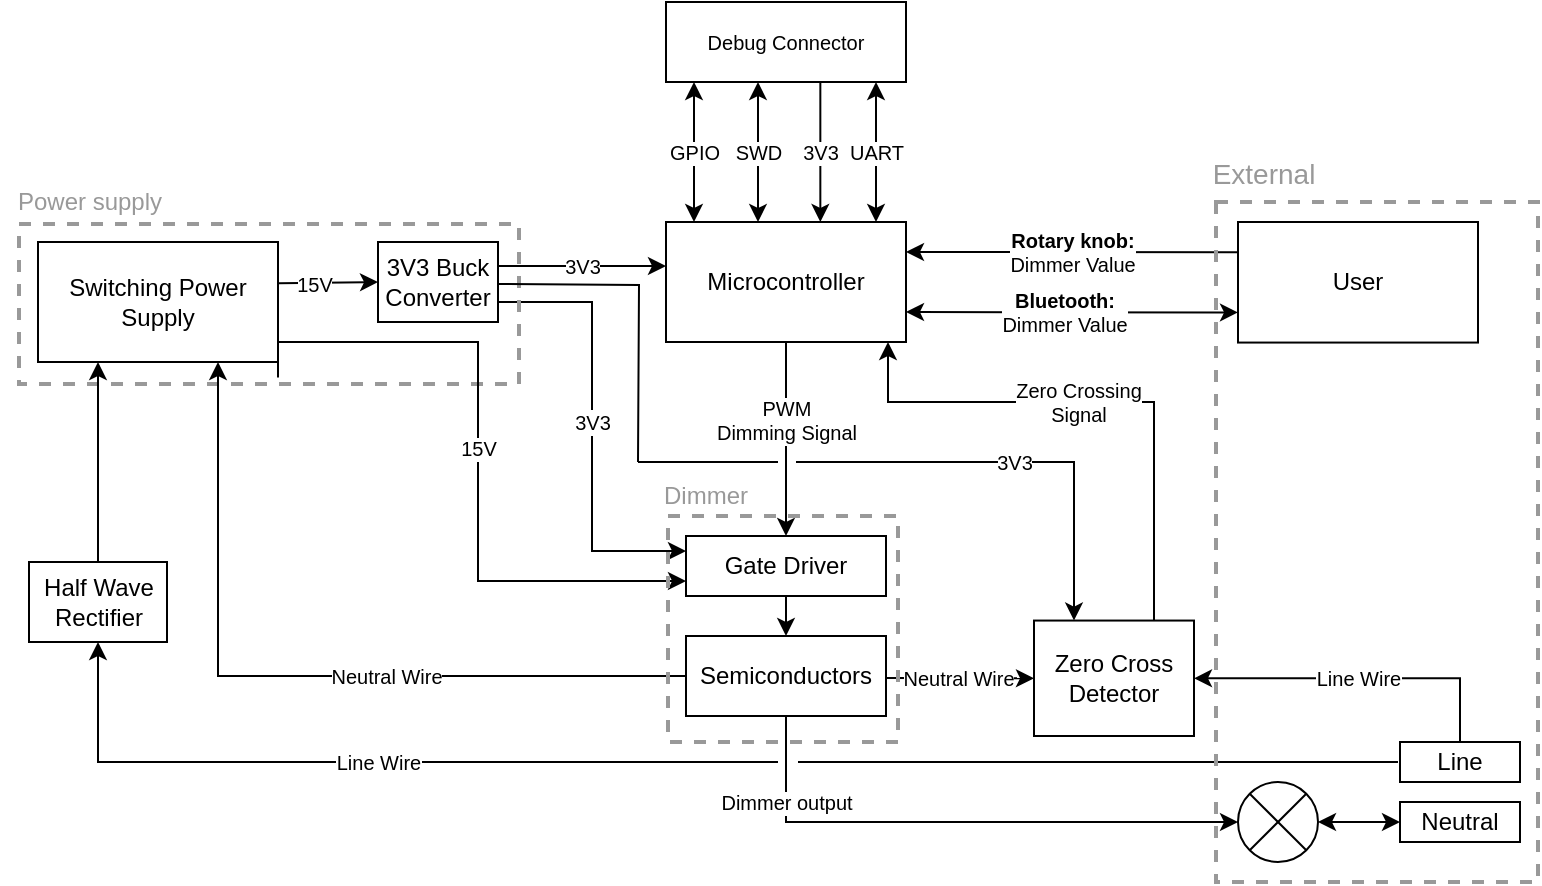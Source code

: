 <mxfile version="15.6.8" type="device"><diagram id="MGAXZvITX18PPYVMq0KF" name="AID"><mxGraphModel dx="865" dy="1659" grid="1" gridSize="10" guides="1" tooltips="1" connect="1" arrows="1" fold="1" page="1" pageScale="1" pageWidth="827" pageHeight="1169" math="0" shadow="0"><root><mxCell id="I1EXwtSKh3gmguyTCX_k-0"/><mxCell id="I1EXwtSKh3gmguyTCX_k-1" parent="I1EXwtSKh3gmguyTCX_k-0"/><mxCell id="0D_J0ubC42_jOENUh6gJ-8" value="Microcontroller" style="rounded=0;whiteSpace=wrap;html=1;" vertex="1" parent="I1EXwtSKh3gmguyTCX_k-1"><mxGeometry x="364" y="100" width="120" height="60" as="geometry"/></mxCell><mxCell id="0D_J0ubC42_jOENUh6gJ-9" value="3V3 Buck Converter" style="rounded=0;whiteSpace=wrap;html=1;" vertex="1" parent="I1EXwtSKh3gmguyTCX_k-1"><mxGeometry x="220" y="110" width="60" height="40" as="geometry"/></mxCell><mxCell id="0D_J0ubC42_jOENUh6gJ-11" value="Switching Power Supply" style="rounded=0;whiteSpace=wrap;html=1;" vertex="1" parent="I1EXwtSKh3gmguyTCX_k-1"><mxGeometry x="50" y="110" width="120" height="60" as="geometry"/></mxCell><mxCell id="0D_J0ubC42_jOENUh6gJ-14" value="Gate Driver" style="rounded=0;whiteSpace=wrap;html=1;" vertex="1" parent="I1EXwtSKh3gmguyTCX_k-1"><mxGeometry x="374" y="257" width="100" height="30" as="geometry"/></mxCell><mxCell id="0D_J0ubC42_jOENUh6gJ-15" value="User" style="rounded=0;whiteSpace=wrap;html=1;" vertex="1" parent="I1EXwtSKh3gmguyTCX_k-1"><mxGeometry x="650" y="100" width="120" height="60.28" as="geometry"/></mxCell><mxCell id="0D_J0ubC42_jOENUh6gJ-16" value="" style="endArrow=classic;html=1;exitX=0.5;exitY=1;exitDx=0;exitDy=0;entryX=0.5;entryY=0;entryDx=0;entryDy=0;" edge="1" parent="I1EXwtSKh3gmguyTCX_k-1" source="0D_J0ubC42_jOENUh6gJ-8" target="0D_J0ubC42_jOENUh6gJ-14"><mxGeometry width="50" height="50" relative="1" as="geometry"><mxPoint x="374" y="90" as="sourcePoint"/><mxPoint x="424" y="40" as="targetPoint"/></mxGeometry></mxCell><mxCell id="0D_J0ubC42_jOENUh6gJ-17" value="PWM&lt;br style=&quot;font-size: 10px;&quot;&gt;Dimming Signal" style="edgeLabel;html=1;align=center;verticalAlign=middle;resizable=0;points=[];fontSize=10;" vertex="1" connectable="0" parent="0D_J0ubC42_jOENUh6gJ-16"><mxGeometry x="-0.594" relative="1" as="geometry"><mxPoint y="19" as="offset"/></mxGeometry></mxCell><mxCell id="0D_J0ubC42_jOENUh6gJ-19" value="Semiconductors" style="rounded=0;whiteSpace=wrap;html=1;" vertex="1" parent="I1EXwtSKh3gmguyTCX_k-1"><mxGeometry x="374" y="307" width="100" height="40" as="geometry"/></mxCell><mxCell id="0D_J0ubC42_jOENUh6gJ-20" value="" style="endArrow=classic;html=1;entryX=0.5;entryY=0;entryDx=0;entryDy=0;exitX=0.5;exitY=1;exitDx=0;exitDy=0;" edge="1" parent="I1EXwtSKh3gmguyTCX_k-1" source="0D_J0ubC42_jOENUh6gJ-14" target="0D_J0ubC42_jOENUh6gJ-19"><mxGeometry width="50" height="50" relative="1" as="geometry"><mxPoint x="184" y="247" as="sourcePoint"/><mxPoint x="234" y="197" as="targetPoint"/></mxGeometry></mxCell><mxCell id="0D_J0ubC42_jOENUh6gJ-21" value="" style="endArrow=classic;html=1;exitX=0.5;exitY=1;exitDx=0;exitDy=0;entryX=0;entryY=0.5;entryDx=0;entryDy=0;edgeStyle=orthogonalEdgeStyle;rounded=0;" edge="1" parent="I1EXwtSKh3gmguyTCX_k-1" source="0D_J0ubC42_jOENUh6gJ-19" target="0D_J0ubC42_jOENUh6gJ-83"><mxGeometry width="50" height="50" relative="1" as="geometry"><mxPoint x="184" y="320" as="sourcePoint"/><mxPoint x="424" y="400" as="targetPoint"/></mxGeometry></mxCell><mxCell id="0D_J0ubC42_jOENUh6gJ-22" value="Dimmer output" style="edgeLabel;html=1;align=center;verticalAlign=middle;resizable=0;points=[];fontSize=10;" vertex="1" connectable="0" parent="0D_J0ubC42_jOENUh6gJ-21"><mxGeometry x="0.16" relative="1" as="geometry"><mxPoint x="-109" y="-10" as="offset"/></mxGeometry></mxCell><mxCell id="0D_J0ubC42_jOENUh6gJ-24" value="&lt;font color=&quot;#999999&quot; style=&quot;font-size: 14px&quot;&gt;External&lt;/font&gt;" style="text;html=1;strokeColor=none;fillColor=none;align=center;verticalAlign=middle;whiteSpace=wrap;rounded=0;dashed=1;" vertex="1" parent="I1EXwtSKh3gmguyTCX_k-1"><mxGeometry x="643" y="66" width="40" height="20" as="geometry"/></mxCell><mxCell id="0D_J0ubC42_jOENUh6gJ-26" value="&lt;font color=&quot;#999999&quot;&gt;Dimmer&lt;/font&gt;" style="text;html=1;strokeColor=none;fillColor=none;align=center;verticalAlign=middle;whiteSpace=wrap;rounded=0;dashed=1;" vertex="1" parent="I1EXwtSKh3gmguyTCX_k-1"><mxGeometry x="364" y="227" width="40" height="20" as="geometry"/></mxCell><mxCell id="0D_J0ubC42_jOENUh6gJ-27" value="" style="endArrow=classic;html=1;entryX=0;entryY=0.25;entryDx=0;entryDy=0;edgeStyle=orthogonalEdgeStyle;rounded=0;" edge="1" parent="I1EXwtSKh3gmguyTCX_k-1" target="0D_J0ubC42_jOENUh6gJ-14"><mxGeometry width="50" height="50" relative="1" as="geometry"><mxPoint x="280" y="140" as="sourcePoint"/><mxPoint x="334" y="266" as="targetPoint"/><Array as="points"><mxPoint x="280" y="140"/><mxPoint x="327" y="140"/><mxPoint x="327" y="265"/></Array></mxGeometry></mxCell><mxCell id="0D_J0ubC42_jOENUh6gJ-28" value="&lt;font style=&quot;font-size: 10px&quot;&gt;3V3&lt;/font&gt;" style="edgeLabel;html=1;align=center;verticalAlign=middle;resizable=0;points=[];" vertex="1" connectable="0" parent="0D_J0ubC42_jOENUh6gJ-27"><mxGeometry x="-0.344" y="1" relative="1" as="geometry"><mxPoint x="-1" y="35" as="offset"/></mxGeometry></mxCell><mxCell id="0D_J0ubC42_jOENUh6gJ-31" value="" style="rounded=0;whiteSpace=wrap;html=1;dashed=1;strokeColor=#999999;strokeWidth=2;fillColor=none;" vertex="1" parent="I1EXwtSKh3gmguyTCX_k-1"><mxGeometry x="40.5" y="101" width="250" height="80" as="geometry"/></mxCell><mxCell id="0D_J0ubC42_jOENUh6gJ-32" value="&lt;font color=&quot;#999999&quot;&gt;Power supply&lt;/font&gt;" style="text;html=1;strokeColor=none;fillColor=none;align=center;verticalAlign=middle;whiteSpace=wrap;rounded=0;dashed=1;" vertex="1" parent="I1EXwtSKh3gmguyTCX_k-1"><mxGeometry x="31" y="80" width="90" height="20" as="geometry"/></mxCell><mxCell id="0D_J0ubC42_jOENUh6gJ-37" value="" style="endArrow=classic;startArrow=classic;html=1;fontSize=10;exitX=1;exitY=0.75;exitDx=0;exitDy=0;entryX=0;entryY=0.75;entryDx=0;entryDy=0;" edge="1" parent="I1EXwtSKh3gmguyTCX_k-1" source="0D_J0ubC42_jOENUh6gJ-8" target="0D_J0ubC42_jOENUh6gJ-15"><mxGeometry width="50" height="50" relative="1" as="geometry"><mxPoint x="485.2" y="148.58" as="sourcePoint"/><mxPoint x="640" y="148" as="targetPoint"/></mxGeometry></mxCell><mxCell id="0D_J0ubC42_jOENUh6gJ-38" value="&lt;font style=&quot;font-size: 10px&quot;&gt;&lt;b&gt;Bluetooth:&lt;/b&gt;&lt;br&gt;Dimmer Value&lt;/font&gt;" style="edgeLabel;html=1;align=center;verticalAlign=middle;resizable=0;points=[];fontSize=10;" vertex="1" connectable="0" parent="0D_J0ubC42_jOENUh6gJ-37"><mxGeometry x="-0.197" relative="1" as="geometry"><mxPoint x="12" as="offset"/></mxGeometry></mxCell><mxCell id="0D_J0ubC42_jOENUh6gJ-43" value="" style="endArrow=classic;html=1;fontSize=10;strokeColor=#000000;strokeWidth=1;entryX=0;entryY=0.5;entryDx=0;entryDy=0;exitX=1.002;exitY=0.343;exitDx=0;exitDy=0;exitPerimeter=0;" edge="1" parent="I1EXwtSKh3gmguyTCX_k-1" source="0D_J0ubC42_jOENUh6gJ-11" target="0D_J0ubC42_jOENUh6gJ-9"><mxGeometry width="50" height="50" relative="1" as="geometry"><mxPoint x="190" y="130" as="sourcePoint"/><mxPoint x="170" y="170" as="targetPoint"/></mxGeometry></mxCell><mxCell id="0D_J0ubC42_jOENUh6gJ-44" value="15V" style="edgeLabel;html=1;align=center;verticalAlign=middle;resizable=0;points=[];fontSize=10;" vertex="1" connectable="0" parent="0D_J0ubC42_jOENUh6gJ-43"><mxGeometry x="-0.423" y="-1" relative="1" as="geometry"><mxPoint x="3" y="-1" as="offset"/></mxGeometry></mxCell><mxCell id="0D_J0ubC42_jOENUh6gJ-59" value="Zero Cross Detector" style="rounded=0;whiteSpace=wrap;html=1;" vertex="1" parent="I1EXwtSKh3gmguyTCX_k-1"><mxGeometry x="548" y="299.28" width="80" height="57.72" as="geometry"/></mxCell><mxCell id="0D_J0ubC42_jOENUh6gJ-66" value="Half Wave Rectifier" style="rounded=0;whiteSpace=wrap;html=1;" vertex="1" parent="I1EXwtSKh3gmguyTCX_k-1"><mxGeometry x="45.5" y="270" width="69" height="40" as="geometry"/></mxCell><mxCell id="0D_J0ubC42_jOENUh6gJ-70" value="&lt;font style=&quot;font-size: 10px&quot;&gt;3V3&lt;/font&gt;" style="endArrow=classic;html=1;rounded=0;exitX=1;exitY=0.5;exitDx=0;exitDy=0;entryX=0;entryY=0.5;entryDx=0;entryDy=0;" edge="1" parent="I1EXwtSKh3gmguyTCX_k-1"><mxGeometry width="50" height="50" relative="1" as="geometry"><mxPoint x="280.0" y="122" as="sourcePoint"/><mxPoint x="364" y="122" as="targetPoint"/></mxGeometry></mxCell><mxCell id="0D_J0ubC42_jOENUh6gJ-71" value="15V" style="endArrow=classic;html=1;rounded=0;fontSize=10;exitX=1;exitY=0.862;exitDx=0;exitDy=0;exitPerimeter=0;edgeStyle=orthogonalEdgeStyle;entryX=0;entryY=0.75;entryDx=0;entryDy=0;" edge="1" parent="I1EXwtSKh3gmguyTCX_k-1" target="0D_J0ubC42_jOENUh6gJ-14"><mxGeometry width="50" height="50" relative="1" as="geometry"><mxPoint x="170" y="177.72" as="sourcePoint"/><mxPoint x="330" y="276" as="targetPoint"/><Array as="points"><mxPoint x="170" y="160"/><mxPoint x="270" y="160"/><mxPoint x="270" y="280"/></Array></mxGeometry></mxCell><mxCell id="0D_J0ubC42_jOENUh6gJ-83" value="" style="ellipse;whiteSpace=wrap;html=1;aspect=fixed;" vertex="1" parent="I1EXwtSKh3gmguyTCX_k-1"><mxGeometry x="650" y="380" width="40" height="40" as="geometry"/></mxCell><mxCell id="0D_J0ubC42_jOENUh6gJ-84" value="" style="endArrow=none;html=1;entryX=1;entryY=0;entryDx=0;entryDy=0;exitX=0;exitY=1;exitDx=0;exitDy=0;" edge="1" parent="I1EXwtSKh3gmguyTCX_k-1" source="0D_J0ubC42_jOENUh6gJ-83" target="0D_J0ubC42_jOENUh6gJ-83"><mxGeometry width="50" height="50" relative="1" as="geometry"><mxPoint x="105" y="68.72" as="sourcePoint"/><mxPoint x="-185" y="-101.28" as="targetPoint"/></mxGeometry></mxCell><mxCell id="0D_J0ubC42_jOENUh6gJ-85" value="" style="endArrow=none;html=1;exitX=1;exitY=1;exitDx=0;exitDy=0;entryX=0;entryY=0;entryDx=0;entryDy=0;" edge="1" parent="I1EXwtSKh3gmguyTCX_k-1" source="0D_J0ubC42_jOENUh6gJ-83" target="0D_J0ubC42_jOENUh6gJ-83"><mxGeometry width="50" height="50" relative="1" as="geometry"><mxPoint x="-35" y="18.72" as="sourcePoint"/><mxPoint x="5" y="18.72" as="targetPoint"/><Array as="points"/></mxGeometry></mxCell><mxCell id="0D_J0ubC42_jOENUh6gJ-86" value="Neutral" style="rounded=0;whiteSpace=wrap;html=1;" vertex="1" parent="I1EXwtSKh3gmguyTCX_k-1"><mxGeometry x="731" y="390" width="60" height="20" as="geometry"/></mxCell><mxCell id="0D_J0ubC42_jOENUh6gJ-87" value="" style="endArrow=classic;startArrow=classic;html=1;entryX=0;entryY=0.5;entryDx=0;entryDy=0;exitX=1;exitY=0.5;exitDx=0;exitDy=0;" edge="1" parent="I1EXwtSKh3gmguyTCX_k-1" source="0D_J0ubC42_jOENUh6gJ-83" target="0D_J0ubC42_jOENUh6gJ-86"><mxGeometry width="50" height="50" relative="1" as="geometry"><mxPoint x="-105" y="-91.28" as="sourcePoint"/><mxPoint x="-55" y="-141.28" as="targetPoint"/></mxGeometry></mxCell><mxCell id="0D_J0ubC42_jOENUh6gJ-91" value="Debug Connector" style="rounded=0;whiteSpace=wrap;html=1;fontSize=10;" vertex="1" parent="I1EXwtSKh3gmguyTCX_k-1"><mxGeometry x="364" y="-10" width="120" height="40" as="geometry"/></mxCell><mxCell id="0D_J0ubC42_jOENUh6gJ-92" value="&lt;b&gt;Rotary knob:&lt;/b&gt;&lt;br&gt;Dimmer Value" style="endArrow=classic;html=1;rounded=0;fontSize=10;entryX=1;entryY=0.25;entryDx=0;entryDy=0;exitX=0;exitY=0.25;exitDx=0;exitDy=0;" edge="1" parent="I1EXwtSKh3gmguyTCX_k-1" source="0D_J0ubC42_jOENUh6gJ-15" target="0D_J0ubC42_jOENUh6gJ-8"><mxGeometry width="50" height="50" relative="1" as="geometry"><mxPoint x="610" y="115" as="sourcePoint"/><mxPoint x="410" y="80" as="targetPoint"/></mxGeometry></mxCell><mxCell id="0D_J0ubC42_jOENUh6gJ-93" value="GPIO" style="endArrow=classic;startArrow=classic;html=1;rounded=0;fontSize=10;entryX=0.25;entryY=1;entryDx=0;entryDy=0;exitX=0.25;exitY=0;exitDx=0;exitDy=0;" edge="1" parent="I1EXwtSKh3gmguyTCX_k-1"><mxGeometry width="50" height="50" relative="1" as="geometry"><mxPoint x="378" y="100.0" as="sourcePoint"/><mxPoint x="378" y="30" as="targetPoint"/></mxGeometry></mxCell><mxCell id="0D_J0ubC42_jOENUh6gJ-94" value="SWD" style="endArrow=classic;startArrow=classic;html=1;rounded=0;fontSize=10;entryX=0.25;entryY=1;entryDx=0;entryDy=0;exitX=0.25;exitY=0;exitDx=0;exitDy=0;" edge="1" parent="I1EXwtSKh3gmguyTCX_k-1"><mxGeometry width="50" height="50" relative="1" as="geometry"><mxPoint x="410" y="100.0" as="sourcePoint"/><mxPoint x="410" y="30" as="targetPoint"/></mxGeometry></mxCell><mxCell id="0D_J0ubC42_jOENUh6gJ-95" value="UART" style="endArrow=classic;startArrow=classic;html=1;rounded=0;fontSize=10;entryX=0.25;entryY=1;entryDx=0;entryDy=0;exitX=0.25;exitY=0;exitDx=0;exitDy=0;" edge="1" parent="I1EXwtSKh3gmguyTCX_k-1"><mxGeometry width="50" height="50" relative="1" as="geometry"><mxPoint x="469" y="100.0" as="sourcePoint"/><mxPoint x="469" y="30" as="targetPoint"/></mxGeometry></mxCell><mxCell id="0D_J0ubC42_jOENUh6gJ-96" value="3V3" style="endArrow=classic;html=1;rounded=0;fontSize=10;entryX=0.5;entryY=0;entryDx=0;entryDy=0;exitX=0.5;exitY=1;exitDx=0;exitDy=0;" edge="1" parent="I1EXwtSKh3gmguyTCX_k-1"><mxGeometry width="50" height="50" relative="1" as="geometry"><mxPoint x="441.17" y="30" as="sourcePoint"/><mxPoint x="441.17" y="100.0" as="targetPoint"/></mxGeometry></mxCell><mxCell id="0D_J0ubC42_jOENUh6gJ-99" value="Neutral Wire" style="endArrow=classic;html=1;rounded=0;fontSize=10;edgeStyle=orthogonalEdgeStyle;entryX=0.75;entryY=1;entryDx=0;entryDy=0;exitX=0;exitY=0.5;exitDx=0;exitDy=0;" edge="1" parent="I1EXwtSKh3gmguyTCX_k-1" source="0D_J0ubC42_jOENUh6gJ-19" target="0D_J0ubC42_jOENUh6gJ-11"><mxGeometry x="-0.23" width="50" height="50" relative="1" as="geometry"><mxPoint x="320" y="347" as="sourcePoint"/><mxPoint x="140" y="187.0" as="targetPoint"/><Array as="points"><mxPoint x="140" y="327"/></Array><mxPoint as="offset"/></mxGeometry></mxCell><mxCell id="0D_J0ubC42_jOENUh6gJ-100" value="" style="endArrow=classic;html=1;rounded=0;fontSize=10;exitX=0.5;exitY=0;exitDx=0;exitDy=0;entryX=0.25;entryY=1;entryDx=0;entryDy=0;" edge="1" parent="I1EXwtSKh3gmguyTCX_k-1" source="0D_J0ubC42_jOENUh6gJ-66" target="0D_J0ubC42_jOENUh6gJ-11"><mxGeometry width="50" height="50" relative="1" as="geometry"><mxPoint x="80" y="260" as="sourcePoint"/><mxPoint x="70" y="200" as="targetPoint"/></mxGeometry></mxCell><mxCell id="0D_J0ubC42_jOENUh6gJ-103" value="Zero Crossing&lt;br&gt;Signal" style="endArrow=classic;html=1;rounded=0;fontSize=10;entryX=0.75;entryY=1;entryDx=0;entryDy=0;edgeStyle=orthogonalEdgeStyle;exitX=0.75;exitY=0;exitDx=0;exitDy=0;" edge="1" parent="I1EXwtSKh3gmguyTCX_k-1" source="0D_J0ubC42_jOENUh6gJ-59"><mxGeometry x="0.082" width="50" height="50" relative="1" as="geometry"><mxPoint x="571" y="210" as="sourcePoint"/><mxPoint x="475" y="160.0" as="targetPoint"/><Array as="points"><mxPoint x="608" y="190"/><mxPoint x="475" y="190"/></Array><mxPoint as="offset"/></mxGeometry></mxCell><mxCell id="0D_J0ubC42_jOENUh6gJ-88" value="Line" style="rounded=0;whiteSpace=wrap;html=1;" vertex="1" parent="I1EXwtSKh3gmguyTCX_k-1"><mxGeometry x="731" y="360" width="60" height="20" as="geometry"/></mxCell><mxCell id="0D_J0ubC42_jOENUh6gJ-112" value="" style="endArrow=none;html=1;rounded=0;fontSize=10;exitX=1;exitY=0.5;exitDx=0;exitDy=0;edgeStyle=orthogonalEdgeStyle;" edge="1" parent="I1EXwtSKh3gmguyTCX_k-1"><mxGeometry width="50" height="50" relative="1" as="geometry"><mxPoint x="280.0" y="131" as="sourcePoint"/><mxPoint x="350" y="220" as="targetPoint"/></mxGeometry></mxCell><mxCell id="0D_J0ubC42_jOENUh6gJ-113" value="" style="endArrow=none;html=1;rounded=0;fontSize=10;" edge="1" parent="I1EXwtSKh3gmguyTCX_k-1"><mxGeometry width="50" height="50" relative="1" as="geometry"><mxPoint x="350" y="220" as="sourcePoint"/><mxPoint x="420" y="220" as="targetPoint"/></mxGeometry></mxCell><mxCell id="0D_J0ubC42_jOENUh6gJ-114" value="3V3" style="endArrow=classic;html=1;rounded=0;fontSize=10;edgeStyle=orthogonalEdgeStyle;elbow=vertical;entryX=0.25;entryY=0;entryDx=0;entryDy=0;" edge="1" parent="I1EXwtSKh3gmguyTCX_k-1" target="0D_J0ubC42_jOENUh6gJ-59"><mxGeometry width="50" height="50" relative="1" as="geometry"><mxPoint x="429" y="220" as="sourcePoint"/><mxPoint x="551" y="282.28" as="targetPoint"/><Array as="points"><mxPoint x="568" y="220"/></Array></mxGeometry></mxCell><mxCell id="0D_J0ubC42_jOENUh6gJ-115" value="Neutral Wire" style="endArrow=classic;html=1;rounded=0;fontSize=10;elbow=vertical;exitX=1;exitY=0.5;exitDx=0;exitDy=0;entryX=0;entryY=0.5;entryDx=0;entryDy=0;" edge="1" parent="I1EXwtSKh3gmguyTCX_k-1" target="0D_J0ubC42_jOENUh6gJ-59"><mxGeometry x="-0.027" width="50" height="50" relative="1" as="geometry"><mxPoint x="474" y="328.0" as="sourcePoint"/><mxPoint x="530" y="325" as="targetPoint"/><mxPoint as="offset"/></mxGeometry></mxCell><mxCell id="0D_J0ubC42_jOENUh6gJ-120" value="Line Wire" style="endArrow=classic;html=1;rounded=0;fontSize=10;elbow=vertical;entryX=1;entryY=0.5;entryDx=0;entryDy=0;exitX=0.5;exitY=0;exitDx=0;exitDy=0;edgeStyle=orthogonalEdgeStyle;" edge="1" parent="I1EXwtSKh3gmguyTCX_k-1" source="0D_J0ubC42_jOENUh6gJ-88" target="0D_J0ubC42_jOENUh6gJ-59"><mxGeometry width="50" height="50" relative="1" as="geometry"><mxPoint x="580" y="460" as="sourcePoint"/><mxPoint x="630" y="410" as="targetPoint"/></mxGeometry></mxCell><mxCell id="0D_J0ubC42_jOENUh6gJ-123" value="Line Wire" style="endArrow=classic;html=1;rounded=0;fontSize=10;elbow=vertical;edgeStyle=orthogonalEdgeStyle;entryX=0.5;entryY=1;entryDx=0;entryDy=0;" edge="1" parent="I1EXwtSKh3gmguyTCX_k-1" target="0D_J0ubC42_jOENUh6gJ-66"><mxGeometry width="50" height="50" relative="1" as="geometry"><mxPoint x="420" y="370" as="sourcePoint"/><mxPoint x="100" y="369.58" as="targetPoint"/><Array as="points"><mxPoint x="420" y="370"/><mxPoint x="80" y="370"/></Array></mxGeometry></mxCell><mxCell id="0D_J0ubC42_jOENUh6gJ-124" value="" style="endArrow=none;html=1;rounded=0;fontSize=10;elbow=vertical;" edge="1" parent="I1EXwtSKh3gmguyTCX_k-1"><mxGeometry width="50" height="50" relative="1" as="geometry"><mxPoint x="430" y="370" as="sourcePoint"/><mxPoint x="730" y="370" as="targetPoint"/></mxGeometry></mxCell><mxCell id="0D_J0ubC42_jOENUh6gJ-126" value="" style="rounded=0;whiteSpace=wrap;html=1;dashed=1;strokeColor=#999999;strokeWidth=2;fillColor=none;" vertex="1" parent="I1EXwtSKh3gmguyTCX_k-1"><mxGeometry x="365" y="247" width="115" height="113" as="geometry"/></mxCell><mxCell id="0D_J0ubC42_jOENUh6gJ-128" value="" style="rounded=0;whiteSpace=wrap;html=1;dashed=1;strokeColor=#999999;strokeWidth=2;fillColor=none;" vertex="1" parent="I1EXwtSKh3gmguyTCX_k-1"><mxGeometry x="639" y="90" width="161" height="340" as="geometry"/></mxCell></root></mxGraphModel></diagram></mxfile>